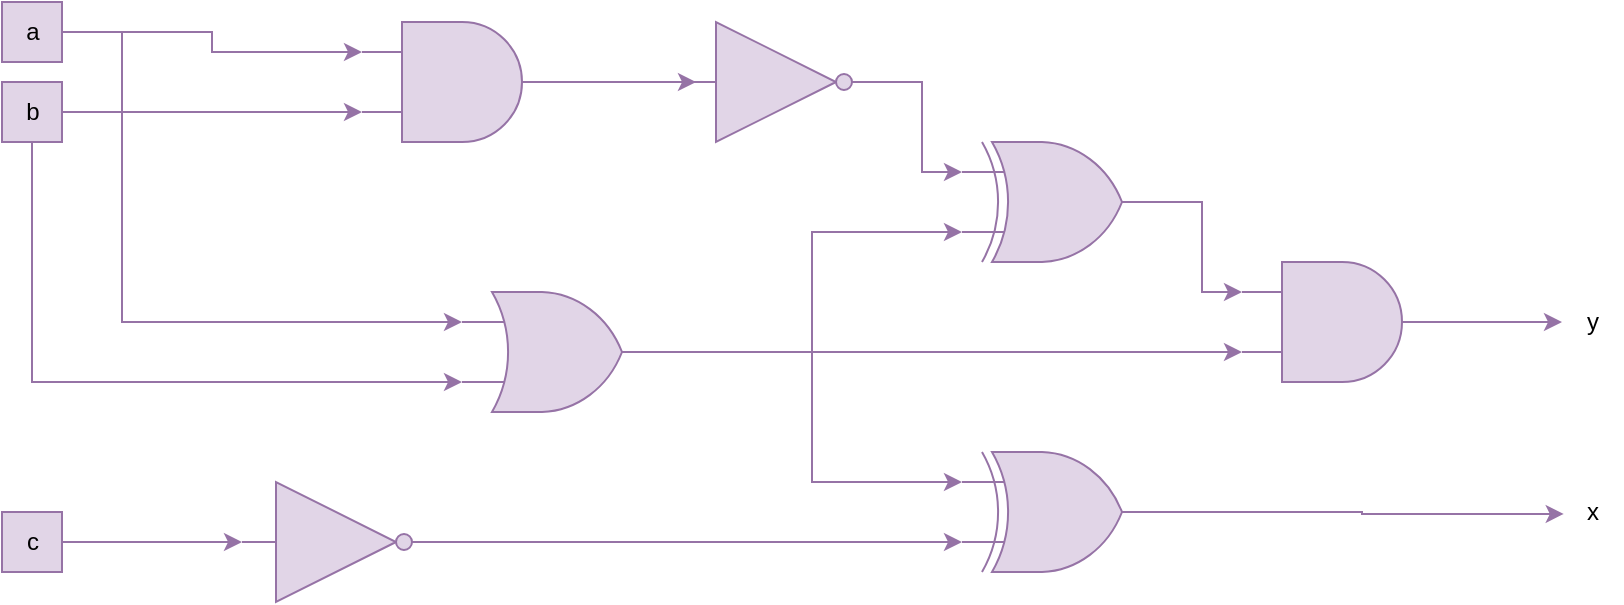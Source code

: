 <mxfile version="26.0.11">
  <diagram name="Page-1" id="CE5dXkls7thtzY6Q8hrG">
    <mxGraphModel dx="1389" dy="764" grid="1" gridSize="10" guides="1" tooltips="1" connect="1" arrows="1" fold="1" page="1" pageScale="1" pageWidth="850" pageHeight="1100" math="0" shadow="0">
      <root>
        <mxCell id="0" />
        <mxCell id="1" parent="0" />
        <mxCell id="5ZlpCNoxPAJ0hlK538ie-11" value="" style="verticalLabelPosition=bottom;shadow=0;dashed=0;align=center;verticalAlign=top;shape=mxgraph.electrical.logic_gates.inverter_2;textShadow=0;labelBorderColor=none;labelBackgroundColor=none;html=1;fillColor=#e1d5e7;strokeColor=#9673a6;" vertex="1" parent="1">
          <mxGeometry x="370" y="220" width="100" height="60" as="geometry" />
        </mxCell>
        <mxCell id="5ZlpCNoxPAJ0hlK538ie-12" value="" style="verticalLabelPosition=bottom;shadow=0;dashed=0;align=center;verticalAlign=top;shape=mxgraph.electrical.logic_gates.logic_gate;operation=and;textShadow=0;labelBorderColor=none;labelBackgroundColor=none;html=1;fillColor=#e1d5e7;strokeColor=#9673a6;" vertex="1" parent="1">
          <mxGeometry x="210" y="220" width="100" height="60" as="geometry" />
        </mxCell>
        <mxCell id="5ZlpCNoxPAJ0hlK538ie-13" value="" style="edgeStyle=orthogonalEdgeStyle;rounded=0;orthogonalLoop=1;jettySize=auto;exitX=1;exitY=0.5;exitDx=0;exitDy=0;exitPerimeter=0;entryX=0.07;entryY=0.5;entryDx=0;entryDy=0;entryPerimeter=0;textShadow=0;labelBorderColor=none;labelBackgroundColor=none;html=1;fillColor=#e1d5e7;strokeColor=#9673a6;" edge="1" parent="1" source="5ZlpCNoxPAJ0hlK538ie-12" target="5ZlpCNoxPAJ0hlK538ie-11">
          <mxGeometry relative="1" as="geometry" />
        </mxCell>
        <mxCell id="5ZlpCNoxPAJ0hlK538ie-14" value="a" style="text;align=center;verticalAlign=middle;resizable=0;points=[];autosize=1;strokeColor=#9673a6;fillColor=#e1d5e7;textShadow=0;labelBorderColor=none;labelBackgroundColor=none;html=1;" vertex="1" parent="1">
          <mxGeometry x="30" y="210" width="30" height="30" as="geometry" />
        </mxCell>
        <mxCell id="5ZlpCNoxPAJ0hlK538ie-20" value="" style="edgeStyle=orthogonalEdgeStyle;rounded=0;orthogonalLoop=1;jettySize=auto;entryX=0;entryY=0.25;entryDx=0;entryDy=0;entryPerimeter=0;textShadow=0;labelBorderColor=none;labelBackgroundColor=none;html=1;fillColor=#e1d5e7;strokeColor=#9673a6;" edge="1" parent="1" source="5ZlpCNoxPAJ0hlK538ie-14" target="5ZlpCNoxPAJ0hlK538ie-12">
          <mxGeometry relative="1" as="geometry" />
        </mxCell>
        <mxCell id="5ZlpCNoxPAJ0hlK538ie-23" value="b" style="text;align=center;verticalAlign=middle;resizable=0;points=[];autosize=1;strokeColor=#9673a6;fillColor=#e1d5e7;textShadow=0;labelBorderColor=none;labelBackgroundColor=none;html=1;" vertex="1" parent="1">
          <mxGeometry x="30" y="250" width="30" height="30" as="geometry" />
        </mxCell>
        <mxCell id="5ZlpCNoxPAJ0hlK538ie-24" value="" style="edgeStyle=orthogonalEdgeStyle;rounded=0;orthogonalLoop=1;jettySize=auto;entryX=0;entryY=0.75;entryDx=0;entryDy=0;entryPerimeter=0;textShadow=0;labelBorderColor=none;labelBackgroundColor=none;html=1;fillColor=#e1d5e7;strokeColor=#9673a6;" edge="1" parent="1" source="5ZlpCNoxPAJ0hlK538ie-23" target="5ZlpCNoxPAJ0hlK538ie-12">
          <mxGeometry relative="1" as="geometry" />
        </mxCell>
        <mxCell id="5ZlpCNoxPAJ0hlK538ie-25" value="" style="verticalLabelPosition=bottom;shadow=0;dashed=0;align=center;verticalAlign=top;shape=mxgraph.electrical.logic_gates.logic_gate;operation=xor;textShadow=0;labelBorderColor=none;labelBackgroundColor=none;html=1;fillColor=#e1d5e7;strokeColor=#9673a6;" vertex="1" parent="1">
          <mxGeometry x="510" y="280" width="100" height="60" as="geometry" />
        </mxCell>
        <mxCell id="5ZlpCNoxPAJ0hlK538ie-26" value="" style="edgeStyle=orthogonalEdgeStyle;rounded=0;orthogonalLoop=1;jettySize=auto;entryX=0;entryY=0.25;entryDx=0;entryDy=0;entryPerimeter=0;textShadow=0;labelBorderColor=none;labelBackgroundColor=none;html=1;fillColor=#e1d5e7;strokeColor=#9673a6;" edge="1" parent="1" source="5ZlpCNoxPAJ0hlK538ie-11" target="5ZlpCNoxPAJ0hlK538ie-25">
          <mxGeometry relative="1" as="geometry" />
        </mxCell>
        <mxCell id="5ZlpCNoxPAJ0hlK538ie-27" value="" style="verticalLabelPosition=bottom;shadow=0;dashed=0;align=center;verticalAlign=top;shape=mxgraph.electrical.logic_gates.logic_gate;operation=or;textShadow=0;labelBorderColor=none;labelBackgroundColor=none;html=1;fillColor=#e1d5e7;strokeColor=#9673a6;" vertex="1" parent="1">
          <mxGeometry x="260" y="355" width="100" height="60" as="geometry" />
        </mxCell>
        <mxCell id="5ZlpCNoxPAJ0hlK538ie-28" value="" style="edgeStyle=orthogonalEdgeStyle;rounded=0;orthogonalLoop=1;jettySize=auto;entryX=0;entryY=0.25;entryDx=0;entryDy=0;entryPerimeter=0;textShadow=0;labelBorderColor=none;labelBackgroundColor=none;html=1;fillColor=#e1d5e7;strokeColor=#9673a6;" edge="1" parent="1" source="5ZlpCNoxPAJ0hlK538ie-14" target="5ZlpCNoxPAJ0hlK538ie-27">
          <mxGeometry relative="1" as="geometry">
            <Array as="points">
              <mxPoint x="90" y="225" />
              <mxPoint x="90" y="370" />
            </Array>
          </mxGeometry>
        </mxCell>
        <mxCell id="5ZlpCNoxPAJ0hlK538ie-29" value="" style="edgeStyle=orthogonalEdgeStyle;rounded=0;orthogonalLoop=1;jettySize=auto;entryX=0;entryY=0.75;entryDx=0;entryDy=0;entryPerimeter=0;textShadow=0;labelBorderColor=none;labelBackgroundColor=none;html=1;fillColor=#e1d5e7;strokeColor=#9673a6;" edge="1" parent="1" source="5ZlpCNoxPAJ0hlK538ie-23" target="5ZlpCNoxPAJ0hlK538ie-27">
          <mxGeometry relative="1" as="geometry">
            <Array as="points">
              <mxPoint x="45" y="400" />
            </Array>
          </mxGeometry>
        </mxCell>
        <mxCell id="5ZlpCNoxPAJ0hlK538ie-30" value="" style="edgeStyle=orthogonalEdgeStyle;rounded=0;orthogonalLoop=1;jettySize=auto;entryX=0;entryY=0.75;entryDx=0;entryDy=0;entryPerimeter=0;textShadow=0;labelBorderColor=none;labelBackgroundColor=none;html=1;fillColor=#e1d5e7;strokeColor=#9673a6;" edge="1" parent="1" source="5ZlpCNoxPAJ0hlK538ie-27" target="5ZlpCNoxPAJ0hlK538ie-25">
          <mxGeometry relative="1" as="geometry" />
        </mxCell>
        <mxCell id="5ZlpCNoxPAJ0hlK538ie-41" value="" style="edgeStyle=orthogonalEdgeStyle;rounded=0;orthogonalLoop=1;jettySize=auto;textShadow=0;labelBorderColor=none;labelBackgroundColor=none;html=1;fillColor=#e1d5e7;strokeColor=#9673a6;" edge="1" parent="1" source="5ZlpCNoxPAJ0hlK538ie-32" target="5ZlpCNoxPAJ0hlK538ie-39">
          <mxGeometry relative="1" as="geometry" />
        </mxCell>
        <mxCell id="5ZlpCNoxPAJ0hlK538ie-32" value="" style="verticalLabelPosition=bottom;shadow=0;dashed=0;align=center;verticalAlign=top;shape=mxgraph.electrical.logic_gates.logic_gate;operation=and;textShadow=0;labelBorderColor=none;labelBackgroundColor=none;html=1;fillColor=#e1d5e7;strokeColor=#9673a6;" vertex="1" parent="1">
          <mxGeometry x="650" y="340" width="100" height="60" as="geometry" />
        </mxCell>
        <mxCell id="5ZlpCNoxPAJ0hlK538ie-37" value="" style="edgeStyle=orthogonalEdgeStyle;rounded=0;orthogonalLoop=1;jettySize=auto;entryX=0;entryY=0.25;entryDx=0;entryDy=0;entryPerimeter=0;textShadow=0;labelBorderColor=none;labelBackgroundColor=none;html=1;fillColor=#e1d5e7;strokeColor=#9673a6;" edge="1" parent="1" source="5ZlpCNoxPAJ0hlK538ie-25" target="5ZlpCNoxPAJ0hlK538ie-32">
          <mxGeometry relative="1" as="geometry" />
        </mxCell>
        <mxCell id="5ZlpCNoxPAJ0hlK538ie-39" value="y" style="text;html=1;align=center;verticalAlign=middle;resizable=0;points=[];autosize=1;strokeColor=none;fillColor=none;" vertex="1" parent="1">
          <mxGeometry x="810" y="355" width="30" height="30" as="geometry" />
        </mxCell>
        <mxCell id="5ZlpCNoxPAJ0hlK538ie-44" value="" style="edgeStyle=orthogonalEdgeStyle;rounded=0;orthogonalLoop=1;jettySize=auto;textShadow=0;labelBorderColor=none;labelBackgroundColor=none;html=1;fillColor=#e1d5e7;strokeColor=#9673a6;" edge="1" parent="1" source="5ZlpCNoxPAJ0hlK538ie-42" target="5ZlpCNoxPAJ0hlK538ie-43">
          <mxGeometry relative="1" as="geometry" />
        </mxCell>
        <mxCell id="5ZlpCNoxPAJ0hlK538ie-42" value="c" style="text;align=center;verticalAlign=middle;resizable=0;points=[];autosize=1;strokeColor=#9673a6;fillColor=#e1d5e7;textShadow=0;labelBorderColor=none;labelBackgroundColor=none;html=1;" vertex="1" parent="1">
          <mxGeometry x="30" y="465" width="30" height="30" as="geometry" />
        </mxCell>
        <mxCell id="5ZlpCNoxPAJ0hlK538ie-43" value="" style="verticalLabelPosition=bottom;shadow=0;dashed=0;align=center;verticalAlign=top;shape=mxgraph.electrical.logic_gates.inverter_2;textShadow=0;labelBorderColor=none;labelBackgroundColor=none;html=1;fillColor=#e1d5e7;strokeColor=#9673a6;" vertex="1" parent="1">
          <mxGeometry x="150" y="450" width="100" height="60" as="geometry" />
        </mxCell>
        <mxCell id="5ZlpCNoxPAJ0hlK538ie-45" value="" style="edgeStyle=orthogonalEdgeStyle;rounded=0;orthogonalLoop=1;jettySize=auto;entryX=0;entryY=0.75;entryDx=0;entryDy=0;entryPerimeter=0;textShadow=0;labelBorderColor=none;labelBackgroundColor=none;html=1;fillColor=#e1d5e7;strokeColor=#9673a6;" edge="1" parent="1" source="5ZlpCNoxPAJ0hlK538ie-27" target="5ZlpCNoxPAJ0hlK538ie-32">
          <mxGeometry relative="1" as="geometry" />
        </mxCell>
        <mxCell id="5ZlpCNoxPAJ0hlK538ie-46" value="" style="verticalLabelPosition=bottom;shadow=0;dashed=0;align=center;verticalAlign=top;shape=mxgraph.electrical.logic_gates.logic_gate;operation=xor;textShadow=0;labelBorderColor=none;labelBackgroundColor=none;html=1;fillColor=#e1d5e7;strokeColor=#9673a6;" vertex="1" parent="1">
          <mxGeometry x="510" y="435" width="100" height="60" as="geometry" />
        </mxCell>
        <mxCell id="5ZlpCNoxPAJ0hlK538ie-47" value="" style="edgeStyle=orthogonalEdgeStyle;rounded=0;orthogonalLoop=1;jettySize=auto;entryX=0;entryY=0.25;entryDx=0;entryDy=0;entryPerimeter=0;textShadow=0;labelBorderColor=none;labelBackgroundColor=none;html=1;fillColor=#e1d5e7;strokeColor=#9673a6;" edge="1" parent="1" source="5ZlpCNoxPAJ0hlK538ie-27" target="5ZlpCNoxPAJ0hlK538ie-46">
          <mxGeometry relative="1" as="geometry" />
        </mxCell>
        <mxCell id="5ZlpCNoxPAJ0hlK538ie-48" value="" style="edgeStyle=orthogonalEdgeStyle;rounded=0;orthogonalLoop=1;jettySize=auto;entryX=0;entryY=0.75;entryDx=0;entryDy=0;entryPerimeter=0;textShadow=0;labelBorderColor=none;labelBackgroundColor=none;html=1;fillColor=#e1d5e7;strokeColor=#9673a6;" edge="1" parent="1" source="5ZlpCNoxPAJ0hlK538ie-43" target="5ZlpCNoxPAJ0hlK538ie-46">
          <mxGeometry relative="1" as="geometry" />
        </mxCell>
        <mxCell id="5ZlpCNoxPAJ0hlK538ie-49" value="x" style="text;html=1;align=center;verticalAlign=middle;resizable=0;points=[];autosize=1;strokeColor=none;fillColor=none;" vertex="1" parent="1">
          <mxGeometry x="810" y="450" width="30" height="30" as="geometry" />
        </mxCell>
        <mxCell id="5ZlpCNoxPAJ0hlK538ie-50" value="" style="edgeStyle=orthogonalEdgeStyle;rounded=0;orthogonalLoop=1;jettySize=auto;entryX=0.029;entryY=0.533;entryDx=0;entryDy=0;entryPerimeter=0;textShadow=0;labelBorderColor=none;labelBackgroundColor=none;html=1;fillColor=#e1d5e7;strokeColor=#9673a6;" edge="1" parent="1" source="5ZlpCNoxPAJ0hlK538ie-46" target="5ZlpCNoxPAJ0hlK538ie-49">
          <mxGeometry relative="1" as="geometry" />
        </mxCell>
      </root>
    </mxGraphModel>
  </diagram>
</mxfile>
